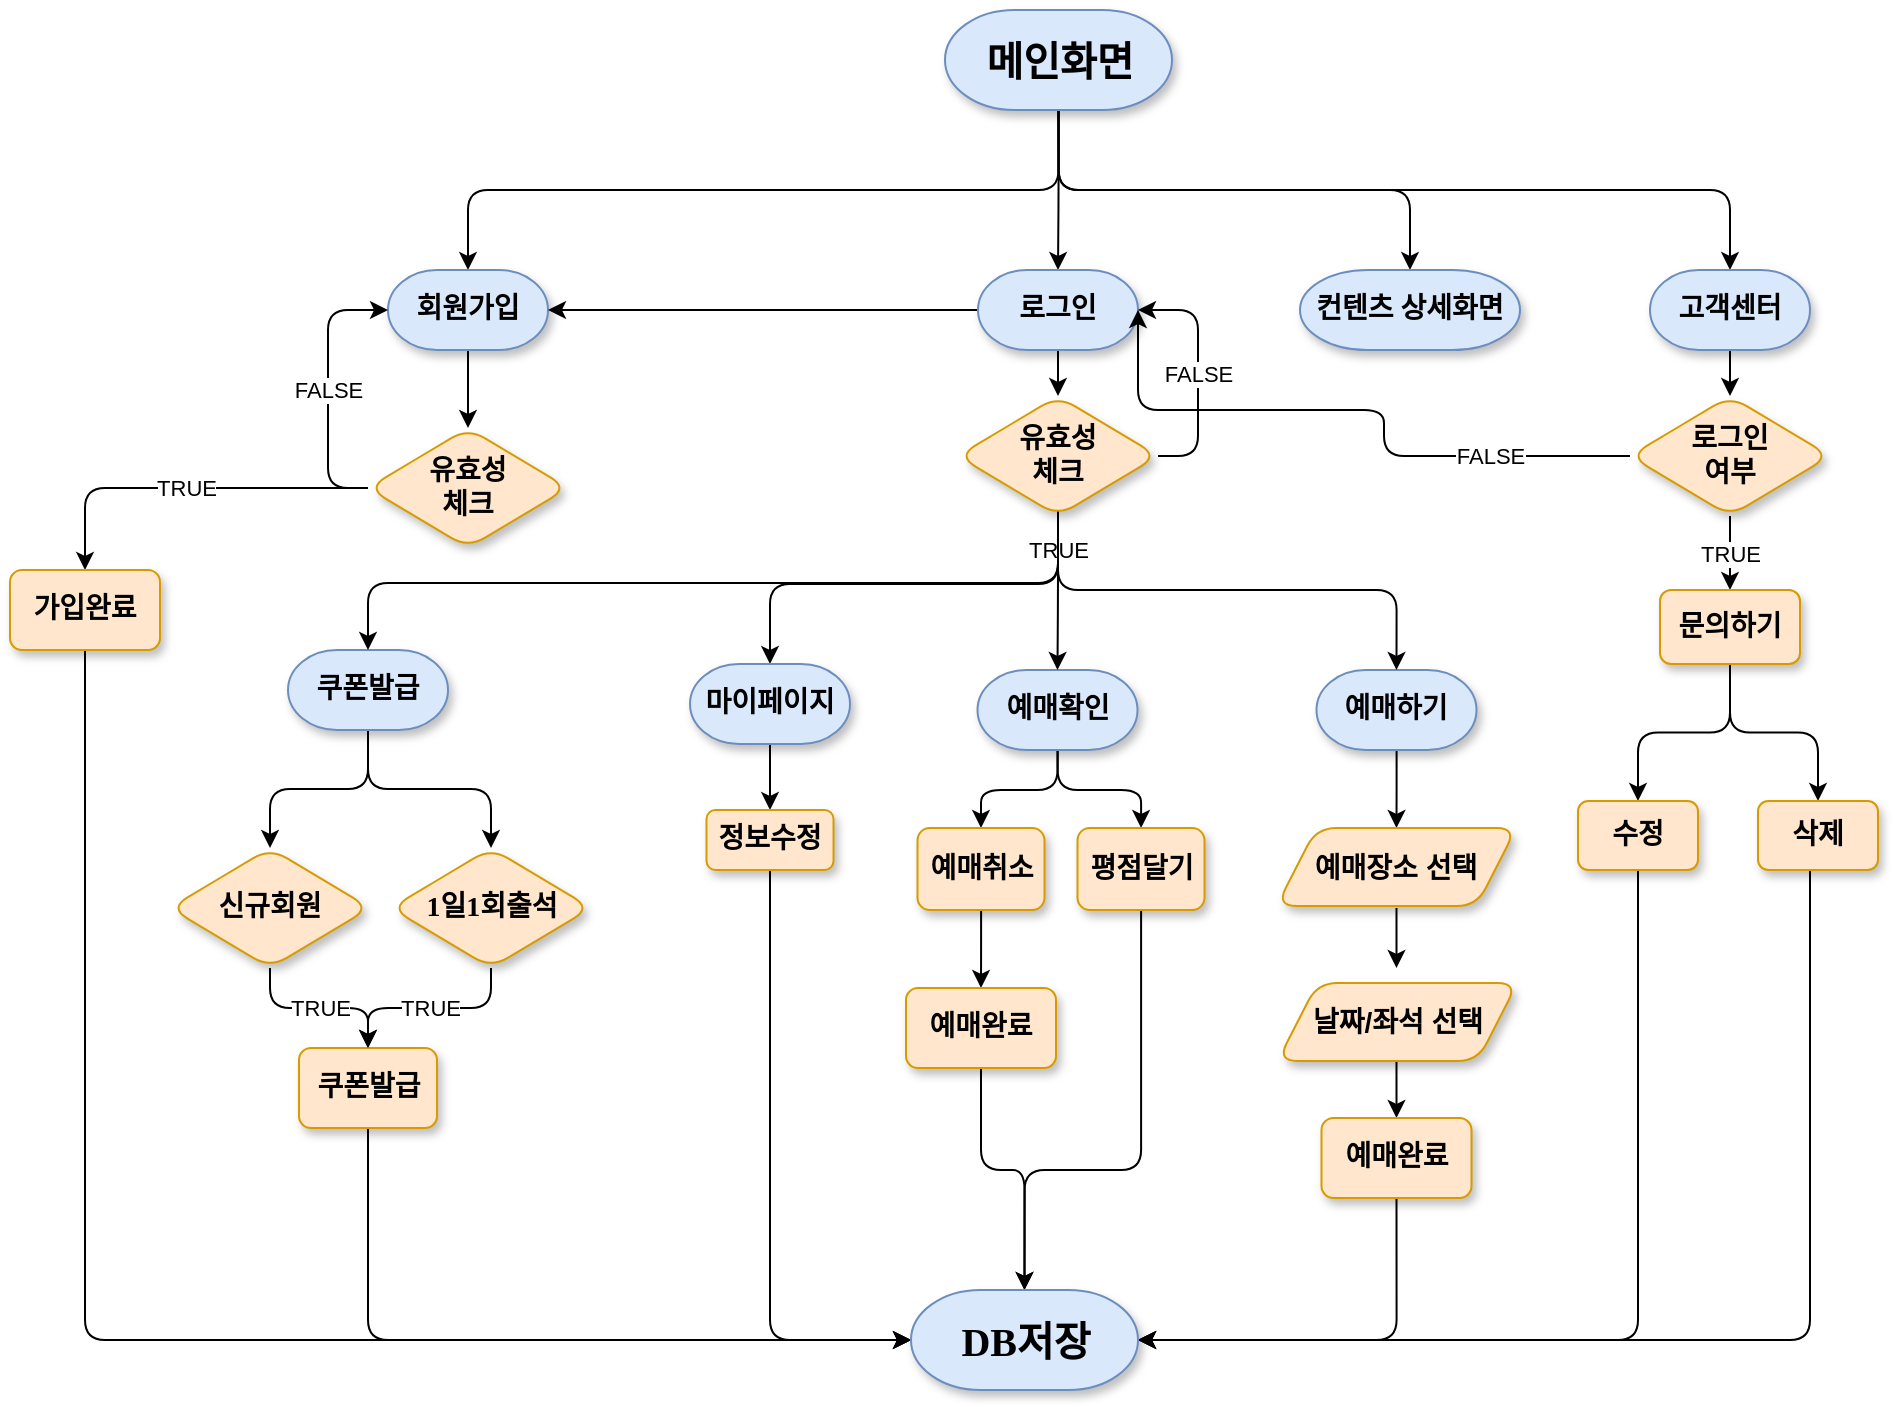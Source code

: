 <mxfile version="21.0.8" type="google"><diagram name="Page-1" id="edf60f1a-56cd-e834-aa8a-f176f3a09ee4"><mxGraphModel grid="1" page="1" gridSize="10" guides="1" tooltips="1" connect="1" arrows="1" fold="1" pageScale="1" pageWidth="1100" pageHeight="850" background="none" math="0" shadow="0"><root><mxCell id="0"/><mxCell id="1" parent="0"/><mxCell id="wQmy_8XFi5RMhfFYRuMY-23" value="" style="edgeStyle=orthogonalEdgeStyle;rounded=1;orthogonalLoop=1;jettySize=auto;html=1;" edge="1" parent="1"><mxGeometry relative="1" as="geometry"><mxPoint x="320" y="490" as="sourcePoint"/></mxGeometry></mxCell><mxCell id="wQmy_8XFi5RMhfFYRuMY-58" value="" style="edgeStyle=orthogonalEdgeStyle;rounded=1;orthogonalLoop=1;jettySize=auto;html=1;entryX=0.5;entryY=0;entryDx=0;entryDy=0;entryPerimeter=0;exitX=0.5;exitY=1;exitDx=0;exitDy=0;exitPerimeter=0;" edge="1" parent="1" source="wQmy_8XFi5RMhfFYRuMY-53" target="wQmy_8XFi5RMhfFYRuMY-66"><mxGeometry relative="1" as="geometry"><mxPoint x="-690" y="100" as="targetPoint"/></mxGeometry></mxCell><mxCell id="wQmy_8XFi5RMhfFYRuMY-162" style="edgeStyle=orthogonalEdgeStyle;rounded=1;orthogonalLoop=1;jettySize=auto;html=1;entryX=0.5;entryY=0;entryDx=0;entryDy=0;entryPerimeter=0;exitX=0.5;exitY=1;exitDx=0;exitDy=0;exitPerimeter=0;" edge="1" parent="1" source="wQmy_8XFi5RMhfFYRuMY-53" target="wQmy_8XFi5RMhfFYRuMY-100"><mxGeometry relative="1" as="geometry"/></mxCell><mxCell id="wQmy_8XFi5RMhfFYRuMY-165" style="edgeStyle=orthogonalEdgeStyle;rounded=1;orthogonalLoop=1;jettySize=auto;html=1;entryX=0.5;entryY=0;entryDx=0;entryDy=0;entryPerimeter=0;exitX=0.5;exitY=1;exitDx=0;exitDy=0;exitPerimeter=0;" edge="1" parent="1" source="wQmy_8XFi5RMhfFYRuMY-53" target="wQmy_8XFi5RMhfFYRuMY-163"><mxGeometry relative="1" as="geometry"/></mxCell><mxCell id="wQmy_8XFi5RMhfFYRuMY-172" style="edgeStyle=orthogonalEdgeStyle;rounded=1;orthogonalLoop=1;jettySize=auto;html=1;exitX=0.5;exitY=1;exitDx=0;exitDy=0;exitPerimeter=0;" edge="1" parent="1" source="wQmy_8XFi5RMhfFYRuMY-53" target="wQmy_8XFi5RMhfFYRuMY-171"><mxGeometry relative="1" as="geometry"/></mxCell><mxCell id="wQmy_8XFi5RMhfFYRuMY-53" value="메인화면" style="strokeWidth=1;html=1;shape=mxgraph.flowchart.terminator;whiteSpace=wrap;rounded=1;shadow=1;labelBackgroundColor=none;fontFamily=Verdana;fontSize=20;align=center;fillColor=#dae8fc;strokeColor=#6c8ebf;fontStyle=1" vertex="1" parent="1"><mxGeometry x="-782.5" y="-50" width="113.5" height="50" as="geometry"/></mxCell><mxCell id="wQmy_8XFi5RMhfFYRuMY-65" value="" style="edgeStyle=orthogonalEdgeStyle;rounded=1;orthogonalLoop=1;jettySize=auto;html=1;" edge="1" parent="1" source="wQmy_8XFi5RMhfFYRuMY-66" target="wQmy_8XFi5RMhfFYRuMY-69"><mxGeometry relative="1" as="geometry"/></mxCell><mxCell id="wQmy_8XFi5RMhfFYRuMY-66" value="회원가입" style="strokeWidth=1;html=1;shape=mxgraph.flowchart.terminator;whiteSpace=wrap;rounded=1;shadow=1;labelBackgroundColor=none;fontFamily=Verdana;fontSize=14;align=center;fillColor=#dae8fc;strokeColor=#6c8ebf;fontStyle=1" vertex="1" parent="1"><mxGeometry x="-1061" y="80" width="80" height="40" as="geometry"/></mxCell><mxCell id="wQmy_8XFi5RMhfFYRuMY-68" value="TRUE" style="edgeStyle=orthogonalEdgeStyle;rounded=1;orthogonalLoop=1;jettySize=auto;html=1;entryX=0.5;entryY=0;entryDx=0;entryDy=0;" edge="1" parent="1" source="wQmy_8XFi5RMhfFYRuMY-69" target="wQmy_8XFi5RMhfFYRuMY-151"><mxGeometry relative="1" as="geometry"><mxPoint x="-1022" y="299" as="targetPoint"/></mxGeometry></mxCell><mxCell id="wQmy_8XFi5RMhfFYRuMY-112" value="FALSE" style="edgeStyle=orthogonalEdgeStyle;rounded=1;orthogonalLoop=1;jettySize=auto;html=1;entryX=0;entryY=0.5;entryDx=0;entryDy=0;entryPerimeter=0;exitX=0;exitY=0.5;exitDx=0;exitDy=0;" edge="1" parent="1" source="wQmy_8XFi5RMhfFYRuMY-69" target="wQmy_8XFi5RMhfFYRuMY-66"><mxGeometry relative="1" as="geometry"/></mxCell><mxCell id="wQmy_8XFi5RMhfFYRuMY-69" value="유효성&lt;br&gt;체크" style="rhombus;whiteSpace=wrap;html=1;rounded=1;shadow=1;labelBackgroundColor=none;strokeWidth=1;fontFamily=Verdana;fontSize=14;align=center;fillColor=#ffe6cc;strokeColor=#d79b00;fontStyle=1" vertex="1" parent="1"><mxGeometry x="-1071" y="159" width="100" height="60" as="geometry"/></mxCell><mxCell id="wQmy_8XFi5RMhfFYRuMY-145" style="edgeStyle=orthogonalEdgeStyle;rounded=1;orthogonalLoop=1;jettySize=auto;html=1;entryX=0.5;entryY=0;entryDx=0;entryDy=0;" edge="1" parent="1" source="wQmy_8XFi5RMhfFYRuMY-73" target="wQmy_8XFi5RMhfFYRuMY-87"><mxGeometry relative="1" as="geometry"/></mxCell><mxCell id="wQmy_8XFi5RMhfFYRuMY-73" value="예매하기" style="strokeWidth=1;html=1;shape=mxgraph.flowchart.terminator;whiteSpace=wrap;rounded=1;shadow=1;labelBackgroundColor=none;fontFamily=Verdana;fontSize=14;align=center;fillColor=#dae8fc;strokeColor=#6c8ebf;fontStyle=1" vertex="1" parent="1"><mxGeometry x="-596.75" y="280" width="80" height="40" as="geometry"/></mxCell><mxCell id="wQmy_8XFi5RMhfFYRuMY-116" style="edgeStyle=orthogonalEdgeStyle;rounded=1;orthogonalLoop=1;jettySize=auto;html=1;entryX=0.5;entryY=0;entryDx=0;entryDy=0;" edge="1" parent="1"><mxGeometry relative="1" as="geometry"><mxPoint x="-556.75" y="399" as="sourcePoint"/><mxPoint x="-556.75" y="429" as="targetPoint"/></mxGeometry></mxCell><mxCell id="wQmy_8XFi5RMhfFYRuMY-87" value="&lt;span style=&quot;font-size: 14px;&quot;&gt;&lt;b&gt;예매장소 선택&lt;/b&gt;&lt;/span&gt;" style="shape=parallelogram;perimeter=parallelogramPerimeter;whiteSpace=wrap;html=1;fixedSize=1;fillColor=#ffe6cc;strokeColor=#d79b00;shadow=1;rounded=1;" vertex="1" parent="1"><mxGeometry x="-616.75" y="359" width="120" height="39" as="geometry"/></mxCell><mxCell id="wQmy_8XFi5RMhfFYRuMY-117" style="edgeStyle=orthogonalEdgeStyle;rounded=1;orthogonalLoop=1;jettySize=auto;html=1;entryX=0.5;entryY=0;entryDx=0;entryDy=0;" edge="1" parent="1" target="wQmy_8XFi5RMhfFYRuMY-152"><mxGeometry relative="1" as="geometry"><mxPoint x="-556.75" y="468" as="sourcePoint"/><mxPoint x="-556.75" y="504" as="targetPoint"/></mxGeometry></mxCell><mxCell id="wQmy_8XFi5RMhfFYRuMY-88" value="&lt;span style=&quot;font-size: 14px;&quot;&gt;&lt;b&gt;날짜/좌석 선택&lt;/b&gt;&lt;/span&gt;" style="shape=parallelogram;perimeter=parallelogramPerimeter;whiteSpace=wrap;html=1;fixedSize=1;fillColor=#ffe6cc;strokeColor=#d79b00;shadow=1;rounded=1;" vertex="1" parent="1"><mxGeometry x="-616.25" y="436.5" width="120" height="39" as="geometry"/></mxCell><mxCell id="wQmy_8XFi5RMhfFYRuMY-148" style="edgeStyle=orthogonalEdgeStyle;rounded=1;orthogonalLoop=1;jettySize=auto;html=1;entryX=0.5;entryY=0;entryDx=0;entryDy=0;" edge="1" parent="1" source="wQmy_8XFi5RMhfFYRuMY-89" target="wQmy_8XFi5RMhfFYRuMY-146"><mxGeometry relative="1" as="geometry"/></mxCell><mxCell id="wQmy_8XFi5RMhfFYRuMY-149" style="edgeStyle=orthogonalEdgeStyle;rounded=1;orthogonalLoop=1;jettySize=auto;html=1;" edge="1" parent="1" source="wQmy_8XFi5RMhfFYRuMY-89" target="wQmy_8XFi5RMhfFYRuMY-147"><mxGeometry relative="1" as="geometry"/></mxCell><mxCell id="wQmy_8XFi5RMhfFYRuMY-89" value="예매확인" style="strokeWidth=1;html=1;shape=mxgraph.flowchart.terminator;whiteSpace=wrap;rounded=1;shadow=1;labelBackgroundColor=none;fontFamily=Verdana;fontSize=14;align=center;fillColor=#dae8fc;strokeColor=#6c8ebf;fontStyle=1" vertex="1" parent="1"><mxGeometry x="-766.25" y="280" width="80" height="40" as="geometry"/></mxCell><mxCell id="wQmy_8XFi5RMhfFYRuMY-96" style="edgeStyle=orthogonalEdgeStyle;rounded=1;orthogonalLoop=1;jettySize=auto;html=1;entryX=0.5;entryY=0;entryDx=0;entryDy=0;" edge="1" parent="1" source="wQmy_8XFi5RMhfFYRuMY-93" target="wQmy_8XFi5RMhfFYRuMY-134"><mxGeometry relative="1" as="geometry"><mxPoint x="-1071" y="370" as="targetPoint"/></mxGeometry></mxCell><mxCell id="wQmy_8XFi5RMhfFYRuMY-157" style="edgeStyle=orthogonalEdgeStyle;rounded=1;orthogonalLoop=1;jettySize=auto;html=1;entryX=0.5;entryY=0;entryDx=0;entryDy=0;" edge="1" parent="1" source="wQmy_8XFi5RMhfFYRuMY-93" target="wQmy_8XFi5RMhfFYRuMY-155"><mxGeometry relative="1" as="geometry"/></mxCell><mxCell id="wQmy_8XFi5RMhfFYRuMY-93" value="쿠폰발급" style="strokeWidth=1;html=1;shape=mxgraph.flowchart.terminator;whiteSpace=wrap;rounded=1;shadow=1;labelBackgroundColor=none;fontFamily=Verdana;fontSize=14;align=center;fillColor=#dae8fc;strokeColor=#6c8ebf;fontStyle=1" vertex="1" parent="1"><mxGeometry x="-1111" y="270" width="80" height="40" as="geometry"/></mxCell><mxCell id="wQmy_8XFi5RMhfFYRuMY-103" style="edgeStyle=orthogonalEdgeStyle;rounded=1;orthogonalLoop=1;jettySize=auto;html=1;entryX=0.5;entryY=0;entryDx=0;entryDy=0;" edge="1" parent="1" source="wQmy_8XFi5RMhfFYRuMY-100" target="wQmy_8XFi5RMhfFYRuMY-102"><mxGeometry relative="1" as="geometry"><mxPoint x="-869" y="190" as="targetPoint"/></mxGeometry></mxCell><mxCell id="wQmy_8XFi5RMhfFYRuMY-109" style="edgeStyle=orthogonalEdgeStyle;rounded=1;orthogonalLoop=1;jettySize=auto;html=1;entryX=1;entryY=0.5;entryDx=0;entryDy=0;entryPerimeter=0;" edge="1" parent="1" source="wQmy_8XFi5RMhfFYRuMY-100" target="wQmy_8XFi5RMhfFYRuMY-66"><mxGeometry relative="1" as="geometry"/></mxCell><mxCell id="wQmy_8XFi5RMhfFYRuMY-100" value="로그인" style="strokeWidth=1;html=1;shape=mxgraph.flowchart.terminator;whiteSpace=wrap;rounded=1;shadow=1;labelBackgroundColor=none;fontFamily=Verdana;fontSize=14;align=center;fillColor=#dae8fc;strokeColor=#6c8ebf;fontStyle=1" vertex="1" parent="1"><mxGeometry x="-766" y="80" width="80" height="40" as="geometry"/></mxCell><mxCell id="wQmy_8XFi5RMhfFYRuMY-138" value="FALSE" style="edgeStyle=orthogonalEdgeStyle;rounded=1;orthogonalLoop=1;jettySize=auto;html=1;entryX=1;entryY=0.5;entryDx=0;entryDy=0;entryPerimeter=0;exitX=1;exitY=0.5;exitDx=0;exitDy=0;" edge="1" parent="1" source="wQmy_8XFi5RMhfFYRuMY-102" target="wQmy_8XFi5RMhfFYRuMY-100"><mxGeometry relative="1" as="geometry"/></mxCell><mxCell id="wQmy_8XFi5RMhfFYRuMY-144" style="edgeStyle=orthogonalEdgeStyle;rounded=1;orthogonalLoop=1;jettySize=auto;html=1;entryX=0.5;entryY=0;entryDx=0;entryDy=0;entryPerimeter=0;exitX=0.5;exitY=1;exitDx=0;exitDy=0;" edge="1" parent="1" source="wQmy_8XFi5RMhfFYRuMY-102" target="wQmy_8XFi5RMhfFYRuMY-93"><mxGeometry relative="1" as="geometry"/></mxCell><mxCell id="wQmy_8XFi5RMhfFYRuMY-166" style="edgeStyle=orthogonalEdgeStyle;rounded=1;orthogonalLoop=1;jettySize=auto;html=1;entryX=0.5;entryY=0;entryDx=0;entryDy=0;entryPerimeter=0;exitX=0.5;exitY=1;exitDx=0;exitDy=0;" edge="1" parent="1" source="wQmy_8XFi5RMhfFYRuMY-102" target="wQmy_8XFi5RMhfFYRuMY-73"><mxGeometry relative="1" as="geometry"><Array as="points"><mxPoint x="-726" y="240"/><mxPoint x="-557" y="240"/></Array></mxGeometry></mxCell><mxCell id="wQmy_8XFi5RMhfFYRuMY-167" value="TRUE" style="edgeStyle=orthogonalEdgeStyle;rounded=1;orthogonalLoop=1;jettySize=auto;html=1;entryX=0.5;entryY=0;entryDx=0;entryDy=0;entryPerimeter=0;" edge="1" parent="1" source="wQmy_8XFi5RMhfFYRuMY-102" target="wQmy_8XFi5RMhfFYRuMY-89"><mxGeometry x="-0.56" relative="1" as="geometry"><mxPoint as="offset"/></mxGeometry></mxCell><mxCell id="wQmy_8XFi5RMhfFYRuMY-168" style="edgeStyle=orthogonalEdgeStyle;rounded=1;orthogonalLoop=1;jettySize=auto;html=1;" edge="1" parent="1"><mxGeometry relative="1" as="geometry"><mxPoint x="-726" y="200" as="sourcePoint"/><mxPoint x="-870" y="277" as="targetPoint"/><Array as="points"><mxPoint x="-726" y="237"/><mxPoint x="-870" y="237"/></Array></mxGeometry></mxCell><mxCell id="wQmy_8XFi5RMhfFYRuMY-102" value="유효성&lt;br&gt;체크" style="rhombus;whiteSpace=wrap;html=1;rounded=1;shadow=1;labelBackgroundColor=none;strokeWidth=1;fontFamily=Verdana;fontSize=14;align=center;fillColor=#ffe6cc;strokeColor=#d79b00;fontStyle=1" vertex="1" parent="1"><mxGeometry x="-776" y="143" width="100" height="60" as="geometry"/></mxCell><mxCell id="wQmy_8XFi5RMhfFYRuMY-137" value="TRUE" style="edgeStyle=orthogonalEdgeStyle;rounded=1;orthogonalLoop=1;jettySize=auto;html=1;" edge="1" parent="1" source="wQmy_8XFi5RMhfFYRuMY-134" target="wQmy_8XFi5RMhfFYRuMY-136"><mxGeometry relative="1" as="geometry"/></mxCell><mxCell id="wQmy_8XFi5RMhfFYRuMY-134" value="신규회원" style="rhombus;whiteSpace=wrap;html=1;rounded=1;shadow=1;labelBackgroundColor=none;strokeWidth=1;fontFamily=Verdana;fontSize=14;align=center;fillColor=#ffe6cc;strokeColor=#d79b00;fontStyle=1" vertex="1" parent="1"><mxGeometry x="-1170" y="369" width="100" height="60" as="geometry"/></mxCell><mxCell id="wQmy_8XFi5RMhfFYRuMY-185" style="edgeStyle=orthogonalEdgeStyle;rounded=1;orthogonalLoop=1;jettySize=auto;html=1;entryX=0;entryY=0.5;entryDx=0;entryDy=0;entryPerimeter=0;" edge="1" parent="1" source="wQmy_8XFi5RMhfFYRuMY-136" target="wQmy_8XFi5RMhfFYRuMY-183"><mxGeometry relative="1" as="geometry"><Array as="points"><mxPoint x="-1071" y="615"/></Array></mxGeometry></mxCell><mxCell id="wQmy_8XFi5RMhfFYRuMY-136" value="쿠폰발급" style="whiteSpace=wrap;html=1;fontSize=14;fontFamily=Verdana;fillColor=#ffe6cc;strokeColor=#d79b00;rounded=1;shadow=1;labelBackgroundColor=none;strokeWidth=1;fontStyle=1;" vertex="1" parent="1"><mxGeometry x="-1105.5" y="469" width="69" height="40" as="geometry"/></mxCell><mxCell id="wQmy_8XFi5RMhfFYRuMY-150" style="edgeStyle=orthogonalEdgeStyle;rounded=1;orthogonalLoop=1;jettySize=auto;html=1;entryX=0.5;entryY=0;entryDx=0;entryDy=0;" edge="1" parent="1" source="wQmy_8XFi5RMhfFYRuMY-146" target="wQmy_8XFi5RMhfFYRuMY-153"><mxGeometry relative="1" as="geometry"><mxPoint x="-764.495" y="438" as="targetPoint"/></mxGeometry></mxCell><mxCell id="wQmy_8XFi5RMhfFYRuMY-146" value="예매취소" style="whiteSpace=wrap;html=1;fontSize=14;fontFamily=Verdana;fillColor=#ffe6cc;strokeColor=#d79b00;rounded=1;shadow=1;labelBackgroundColor=none;strokeWidth=1;fontStyle=1;" vertex="1" parent="1"><mxGeometry x="-796.25" y="359" width="63.5" height="41" as="geometry"/></mxCell><mxCell id="wQmy_8XFi5RMhfFYRuMY-188" style="edgeStyle=orthogonalEdgeStyle;rounded=1;orthogonalLoop=1;jettySize=auto;html=1;entryX=0.5;entryY=0;entryDx=0;entryDy=0;entryPerimeter=0;" edge="1" parent="1" source="wQmy_8XFi5RMhfFYRuMY-147" target="wQmy_8XFi5RMhfFYRuMY-183"><mxGeometry relative="1" as="geometry"><Array as="points"><mxPoint x="-684" y="530"/><mxPoint x="-743" y="530"/></Array></mxGeometry></mxCell><mxCell id="wQmy_8XFi5RMhfFYRuMY-147" value="평점달기" style="whiteSpace=wrap;html=1;fontSize=14;fontFamily=Verdana;fillColor=#ffe6cc;strokeColor=#d79b00;rounded=1;shadow=1;labelBackgroundColor=none;strokeWidth=1;fontStyle=1;" vertex="1" parent="1"><mxGeometry x="-716.25" y="359" width="63.5" height="41" as="geometry"/></mxCell><mxCell id="wQmy_8XFi5RMhfFYRuMY-184" style="edgeStyle=orthogonalEdgeStyle;rounded=1;orthogonalLoop=1;jettySize=auto;html=1;entryX=0;entryY=0.5;entryDx=0;entryDy=0;entryPerimeter=0;" edge="1" parent="1" source="wQmy_8XFi5RMhfFYRuMY-151" target="wQmy_8XFi5RMhfFYRuMY-183"><mxGeometry relative="1" as="geometry"><Array as="points"><mxPoint x="-1212" y="615"/></Array></mxGeometry></mxCell><mxCell id="wQmy_8XFi5RMhfFYRuMY-151" value="가입완료" style="whiteSpace=wrap;html=1;fontSize=14;fontFamily=Verdana;fillColor=#ffe6cc;strokeColor=#d79b00;rounded=1;shadow=1;labelBackgroundColor=none;strokeWidth=1;fontStyle=1;" vertex="1" parent="1"><mxGeometry x="-1250" y="230" width="75" height="40" as="geometry"/></mxCell><mxCell id="wQmy_8XFi5RMhfFYRuMY-189" style="edgeStyle=orthogonalEdgeStyle;rounded=1;orthogonalLoop=1;jettySize=auto;html=1;entryX=1;entryY=0.5;entryDx=0;entryDy=0;entryPerimeter=0;exitX=0.5;exitY=1;exitDx=0;exitDy=0;" edge="1" parent="1" source="wQmy_8XFi5RMhfFYRuMY-152" target="wQmy_8XFi5RMhfFYRuMY-183"><mxGeometry relative="1" as="geometry"/></mxCell><mxCell id="wQmy_8XFi5RMhfFYRuMY-152" value="예매완료" style="whiteSpace=wrap;html=1;fontSize=14;fontFamily=Verdana;fillColor=#ffe6cc;strokeColor=#d79b00;rounded=1;shadow=1;labelBackgroundColor=none;strokeWidth=1;fontStyle=1;" vertex="1" parent="1"><mxGeometry x="-594.25" y="504" width="75" height="40" as="geometry"/></mxCell><mxCell id="wQmy_8XFi5RMhfFYRuMY-186" style="edgeStyle=orthogonalEdgeStyle;rounded=1;orthogonalLoop=1;jettySize=auto;html=1;entryX=0.5;entryY=0;entryDx=0;entryDy=0;entryPerimeter=0;" edge="1" parent="1" source="wQmy_8XFi5RMhfFYRuMY-153" target="wQmy_8XFi5RMhfFYRuMY-183"><mxGeometry relative="1" as="geometry"><Array as="points"><mxPoint x="-764" y="530"/><mxPoint x="-743" y="530"/></Array></mxGeometry></mxCell><mxCell id="wQmy_8XFi5RMhfFYRuMY-153" value="예매완료" style="whiteSpace=wrap;html=1;fontSize=14;fontFamily=Verdana;fillColor=#ffe6cc;strokeColor=#d79b00;rounded=1;shadow=1;labelBackgroundColor=none;strokeWidth=1;fontStyle=1;" vertex="1" parent="1"><mxGeometry x="-802" y="439" width="75" height="40" as="geometry"/></mxCell><mxCell id="wQmy_8XFi5RMhfFYRuMY-156" value="TRUE" style="edgeStyle=orthogonalEdgeStyle;rounded=1;orthogonalLoop=1;jettySize=auto;html=1;entryX=0.5;entryY=0;entryDx=0;entryDy=0;" edge="1" parent="1" source="wQmy_8XFi5RMhfFYRuMY-155" target="wQmy_8XFi5RMhfFYRuMY-136"><mxGeometry relative="1" as="geometry"/></mxCell><mxCell id="wQmy_8XFi5RMhfFYRuMY-155" value="1일1회출석" style="rhombus;whiteSpace=wrap;html=1;rounded=1;shadow=1;labelBackgroundColor=none;strokeWidth=1;fontFamily=Verdana;fontSize=14;align=center;fillColor=#ffe6cc;strokeColor=#d79b00;fontStyle=1" vertex="1" parent="1"><mxGeometry x="-1059.5" y="369" width="100" height="60" as="geometry"/></mxCell><mxCell id="wQmy_8XFi5RMhfFYRuMY-170" style="edgeStyle=orthogonalEdgeStyle;rounded=1;orthogonalLoop=1;jettySize=auto;html=1;entryX=0.5;entryY=0;entryDx=0;entryDy=0;" edge="1" parent="1" source="wQmy_8XFi5RMhfFYRuMY-158" target="wQmy_8XFi5RMhfFYRuMY-169"><mxGeometry relative="1" as="geometry"/></mxCell><mxCell id="wQmy_8XFi5RMhfFYRuMY-158" value="마이페이지" style="strokeWidth=1;html=1;shape=mxgraph.flowchart.terminator;whiteSpace=wrap;rounded=1;shadow=1;labelBackgroundColor=none;fontFamily=Verdana;fontSize=14;align=center;fillColor=#dae8fc;strokeColor=#6c8ebf;fontStyle=1" vertex="1" parent="1"><mxGeometry x="-910" y="277" width="80" height="40" as="geometry"/></mxCell><mxCell id="wQmy_8XFi5RMhfFYRuMY-163" value="컨텐츠 상세화면" style="strokeWidth=1;html=1;shape=mxgraph.flowchart.terminator;whiteSpace=wrap;rounded=1;shadow=1;labelBackgroundColor=none;fontFamily=Verdana;fontSize=14;align=center;fillColor=#dae8fc;strokeColor=#6c8ebf;fontStyle=1" vertex="1" parent="1"><mxGeometry x="-605" y="80" width="110" height="40" as="geometry"/></mxCell><mxCell id="wQmy_8XFi5RMhfFYRuMY-187" style="edgeStyle=orthogonalEdgeStyle;rounded=1;orthogonalLoop=1;jettySize=auto;html=1;entryX=0;entryY=0.5;entryDx=0;entryDy=0;entryPerimeter=0;exitX=0.5;exitY=1;exitDx=0;exitDy=0;" edge="1" parent="1" source="wQmy_8XFi5RMhfFYRuMY-169" target="wQmy_8XFi5RMhfFYRuMY-183"><mxGeometry relative="1" as="geometry"/></mxCell><mxCell id="wQmy_8XFi5RMhfFYRuMY-169" value="정보수정" style="whiteSpace=wrap;html=1;fontSize=14;fontFamily=Verdana;fillColor=#ffe6cc;strokeColor=#d79b00;rounded=1;shadow=1;labelBackgroundColor=none;strokeWidth=1;fontStyle=1;" vertex="1" parent="1"><mxGeometry x="-901.75" y="350" width="63.5" height="30" as="geometry"/></mxCell><mxCell id="wQmy_8XFi5RMhfFYRuMY-174" value="" style="edgeStyle=orthogonalEdgeStyle;rounded=1;orthogonalLoop=1;jettySize=auto;html=1;" edge="1" parent="1" source="wQmy_8XFi5RMhfFYRuMY-171" target="wQmy_8XFi5RMhfFYRuMY-173"><mxGeometry relative="1" as="geometry"/></mxCell><mxCell id="wQmy_8XFi5RMhfFYRuMY-171" value="고객센터" style="strokeWidth=1;html=1;shape=mxgraph.flowchart.terminator;whiteSpace=wrap;rounded=1;shadow=1;labelBackgroundColor=none;fontFamily=Verdana;fontSize=14;align=center;fillColor=#dae8fc;strokeColor=#6c8ebf;fontStyle=1" vertex="1" parent="1"><mxGeometry x="-430" y="80" width="80" height="40" as="geometry"/></mxCell><mxCell id="wQmy_8XFi5RMhfFYRuMY-176" value="TRUE" style="edgeStyle=orthogonalEdgeStyle;rounded=1;orthogonalLoop=1;jettySize=auto;html=1;" edge="1" parent="1" source="wQmy_8XFi5RMhfFYRuMY-173" target="wQmy_8XFi5RMhfFYRuMY-175"><mxGeometry relative="1" as="geometry"/></mxCell><mxCell id="wQmy_8XFi5RMhfFYRuMY-182" value="FALSE" style="edgeStyle=orthogonalEdgeStyle;rounded=1;orthogonalLoop=1;jettySize=auto;html=1;entryX=1;entryY=0.5;entryDx=0;entryDy=0;entryPerimeter=0;" edge="1" parent="1" source="wQmy_8XFi5RMhfFYRuMY-173" target="wQmy_8XFi5RMhfFYRuMY-100"><mxGeometry x="-0.561" relative="1" as="geometry"><Array as="points"><mxPoint x="-563" y="173"/><mxPoint x="-563" y="150"/><mxPoint x="-686" y="150"/></Array><mxPoint as="offset"/></mxGeometry></mxCell><mxCell id="wQmy_8XFi5RMhfFYRuMY-173" value="로그인&lt;br&gt;여부" style="rhombus;whiteSpace=wrap;html=1;rounded=1;shadow=1;labelBackgroundColor=none;strokeWidth=1;fontFamily=Verdana;fontSize=14;align=center;fillColor=#ffe6cc;strokeColor=#d79b00;fontStyle=1" vertex="1" parent="1"><mxGeometry x="-440" y="143" width="100" height="60" as="geometry"/></mxCell><mxCell id="wQmy_8XFi5RMhfFYRuMY-179" value="" style="edgeStyle=orthogonalEdgeStyle;rounded=1;orthogonalLoop=1;jettySize=auto;html=1;" edge="1" parent="1" source="wQmy_8XFi5RMhfFYRuMY-175" target="wQmy_8XFi5RMhfFYRuMY-178"><mxGeometry relative="1" as="geometry"/></mxCell><mxCell id="wQmy_8XFi5RMhfFYRuMY-181" style="edgeStyle=orthogonalEdgeStyle;rounded=1;orthogonalLoop=1;jettySize=auto;html=1;entryX=0.5;entryY=0;entryDx=0;entryDy=0;" edge="1" parent="1" source="wQmy_8XFi5RMhfFYRuMY-175" target="wQmy_8XFi5RMhfFYRuMY-180"><mxGeometry relative="1" as="geometry"/></mxCell><mxCell id="wQmy_8XFi5RMhfFYRuMY-175" value="문의하기" style="whiteSpace=wrap;html=1;fontSize=14;fontFamily=Verdana;fillColor=#ffe6cc;strokeColor=#d79b00;rounded=1;shadow=1;labelBackgroundColor=none;strokeWidth=1;fontStyle=1;" vertex="1" parent="1"><mxGeometry x="-425" y="240" width="70" height="37" as="geometry"/></mxCell><mxCell id="wQmy_8XFi5RMhfFYRuMY-190" style="edgeStyle=orthogonalEdgeStyle;rounded=1;orthogonalLoop=1;jettySize=auto;html=1;entryX=1;entryY=0.5;entryDx=0;entryDy=0;entryPerimeter=0;exitX=0.5;exitY=1;exitDx=0;exitDy=0;" edge="1" parent="1" source="wQmy_8XFi5RMhfFYRuMY-178" target="wQmy_8XFi5RMhfFYRuMY-183"><mxGeometry relative="1" as="geometry"><mxPoint x="-580" y="670" as="targetPoint"/><mxPoint x="-436" y="390" as="sourcePoint"/><Array as="points"><mxPoint x="-436" y="615"/></Array></mxGeometry></mxCell><mxCell id="wQmy_8XFi5RMhfFYRuMY-178" value="수정" style="whiteSpace=wrap;html=1;fontSize=14;fontFamily=Verdana;fillColor=#ffe6cc;strokeColor=#d79b00;rounded=1;shadow=1;labelBackgroundColor=none;strokeWidth=1;fontStyle=1;" vertex="1" parent="1"><mxGeometry x="-466" y="345.5" width="60" height="34.5" as="geometry"/></mxCell><mxCell id="wQmy_8XFi5RMhfFYRuMY-191" style="edgeStyle=orthogonalEdgeStyle;rounded=1;orthogonalLoop=1;jettySize=auto;html=1;entryX=1;entryY=0.5;entryDx=0;entryDy=0;entryPerimeter=0;" edge="1" parent="1" source="wQmy_8XFi5RMhfFYRuMY-180" target="wQmy_8XFi5RMhfFYRuMY-183"><mxGeometry relative="1" as="geometry"><Array as="points"><mxPoint x="-350" y="615"/></Array></mxGeometry></mxCell><mxCell id="wQmy_8XFi5RMhfFYRuMY-180" value="삭제" style="whiteSpace=wrap;html=1;fontSize=14;fontFamily=Verdana;fillColor=#ffe6cc;strokeColor=#d79b00;rounded=1;shadow=1;labelBackgroundColor=none;strokeWidth=1;fontStyle=1;" vertex="1" parent="1"><mxGeometry x="-376" y="345.5" width="60" height="34.5" as="geometry"/></mxCell><mxCell id="wQmy_8XFi5RMhfFYRuMY-183" value="DB저장" style="strokeWidth=1;html=1;shape=mxgraph.flowchart.terminator;whiteSpace=wrap;rounded=1;shadow=1;labelBackgroundColor=none;fontFamily=Verdana;fontSize=20;align=center;fillColor=#dae8fc;strokeColor=#6c8ebf;fontStyle=1" vertex="1" parent="1"><mxGeometry x="-799.5" y="590" width="113.5" height="50" as="geometry"/></mxCell></root></mxGraphModel></diagram></mxfile>